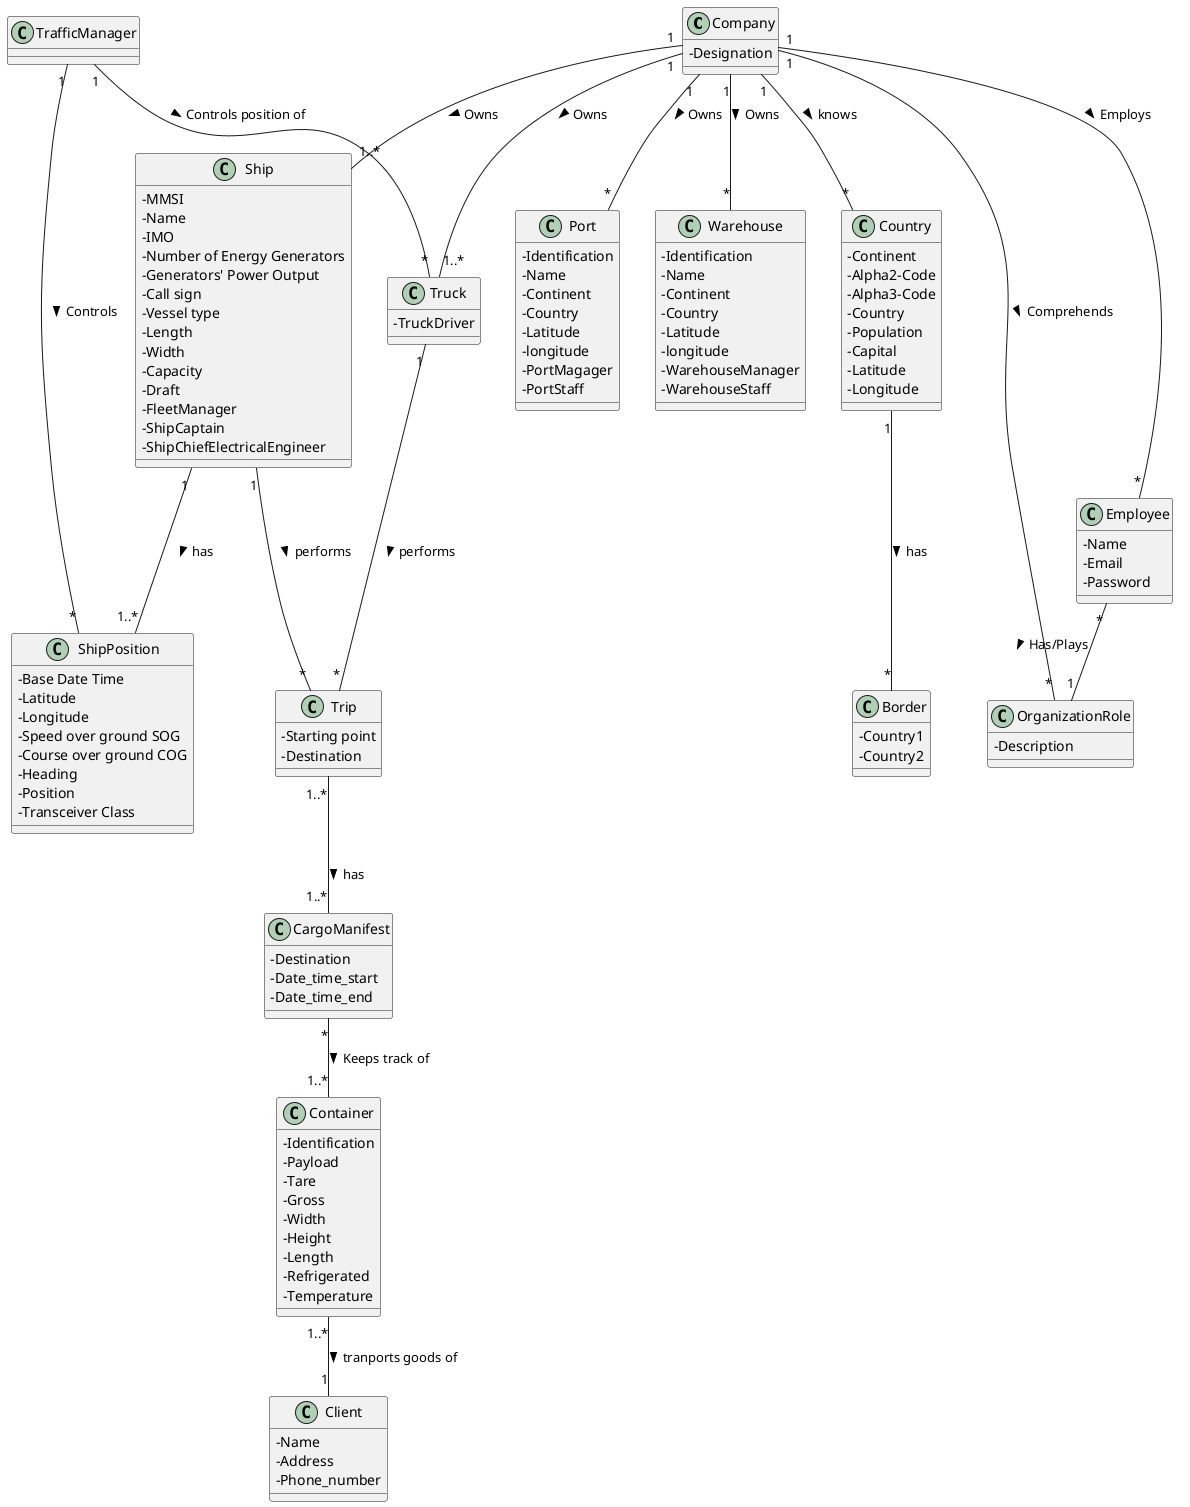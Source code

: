 @startuml
'https://plantuml.com/class-diagram

skinparam classAttributeIconSize 0

class Company {
-Designation
}

class Container {
-Identification
-Payload
-Tare
-Gross
-Width
-Height
-Length
-Refrigerated
-Temperature
}

class Ship {
-MMSI
-Name
-IMO
-Number of Energy Generators
-Generators' Power Output
-Call sign
-Vessel type
-Length
-Width
-Capacity
-Draft
-FleetManager
-ShipCaptain
-ShipChiefElectricalEngineer
}

class ShipPosition {
-Base Date Time
-Latitude
-Longitude
-Speed over ground SOG
-Course over ground COG
-Heading
-Position
-Transceiver Class
}

class Truck {
-TruckDriver
}

class Client {
-Name
-Address
-Phone_number
}

class Port {
-Identification
-Name
-Continent
-Country
-Latitude
-longitude
-PortMagager
-PortStaff
}

class Warehouse {
-Identification
-Name
-Continent
-Country
-Latitude
-longitude
-WarehouseManager
-WarehouseStaff
}

class Employee {
-Name
-Email
-Password
}

class OrganizationRole {
-Description
}

class TrafficManager

class CargoManifest {
-Destination
-Date_time_start
-Date_time_end
}

class Trip {
-Starting point
-Destination
}

class Country {
-Continent
-Alpha2-Code
-Alpha3-Code
-Country
-Population
-Capital
-Latitude
-Longitude
}

class Border {
-Country1
-Country2
}

Company "1" -- "1..*" Ship : Owns >
Company "1" -- "1..*" Truck : Owns >
Company "1" -- "*" Port : Owns >
Company "1" -- "*" Warehouse : Owns >
Company "1" -- "*" Employee : Employs >
Company "1" --- "*" OrganizationRole : Comprehends >
Company "1" -- "*" Country : knows >
Employee "*" - "1" OrganizationRole : Has/Plays >
Ship "1" -- "*" Trip : performs >
Trip "1..*" -- "1..*" CargoManifest : has >
Ship "1" -- "1..*" ShipPosition : has >
TrafficManager "1" - "*" ShipPosition : Controls >
TrafficManager "1" -- "*" Truck : Controls position of >
Truck "1" -- "*" Trip : performs >
CargoManifest "*" -- "1..*" Container : Keeps track of >
Container "1..*" -- "1" Client : tranports goods of >
Country "1" -- "*" Border : has >


@enduml